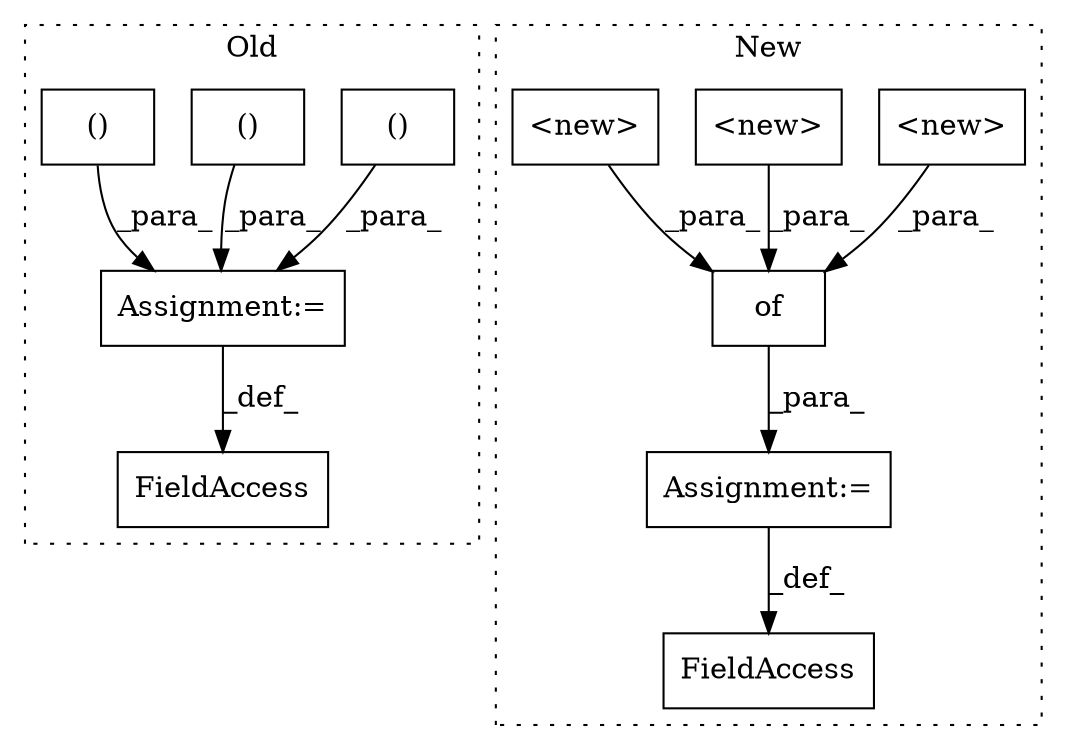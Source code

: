 digraph G {
subgraph cluster0 {
1 [label="()" a="106" s="8099" l="39" shape="box"];
3 [label="Assignment:=" a="7" s="8002" l="1" shape="box"];
4 [label="()" a="106" s="8492" l="21" shape="box"];
6 [label="FieldAccess" a="22" s="7991" l="11" shape="box"];
7 [label="()" a="106" s="8160" l="31" shape="box"];
label = "Old";
style="dotted";
}
subgraph cluster1 {
2 [label="<new>" a="14" s="7184" l="19" shape="box"];
5 [label="FieldAccess" a="22" s="7159" l="17" shape="box"];
8 [label="of" a="32" s="7181,8104" l="3,2" shape="box"];
9 [label="<new>" a="14" s="7245" l="19" shape="box"];
10 [label="Assignment:=" a="7" s="7176" l="1" shape="box"];
11 [label="<new>" a="14" s="7359" l="17" shape="box"];
label = "New";
style="dotted";
}
1 -> 3 [label="_para_"];
2 -> 8 [label="_para_"];
3 -> 6 [label="_def_"];
4 -> 3 [label="_para_"];
7 -> 3 [label="_para_"];
8 -> 10 [label="_para_"];
9 -> 8 [label="_para_"];
10 -> 5 [label="_def_"];
11 -> 8 [label="_para_"];
}